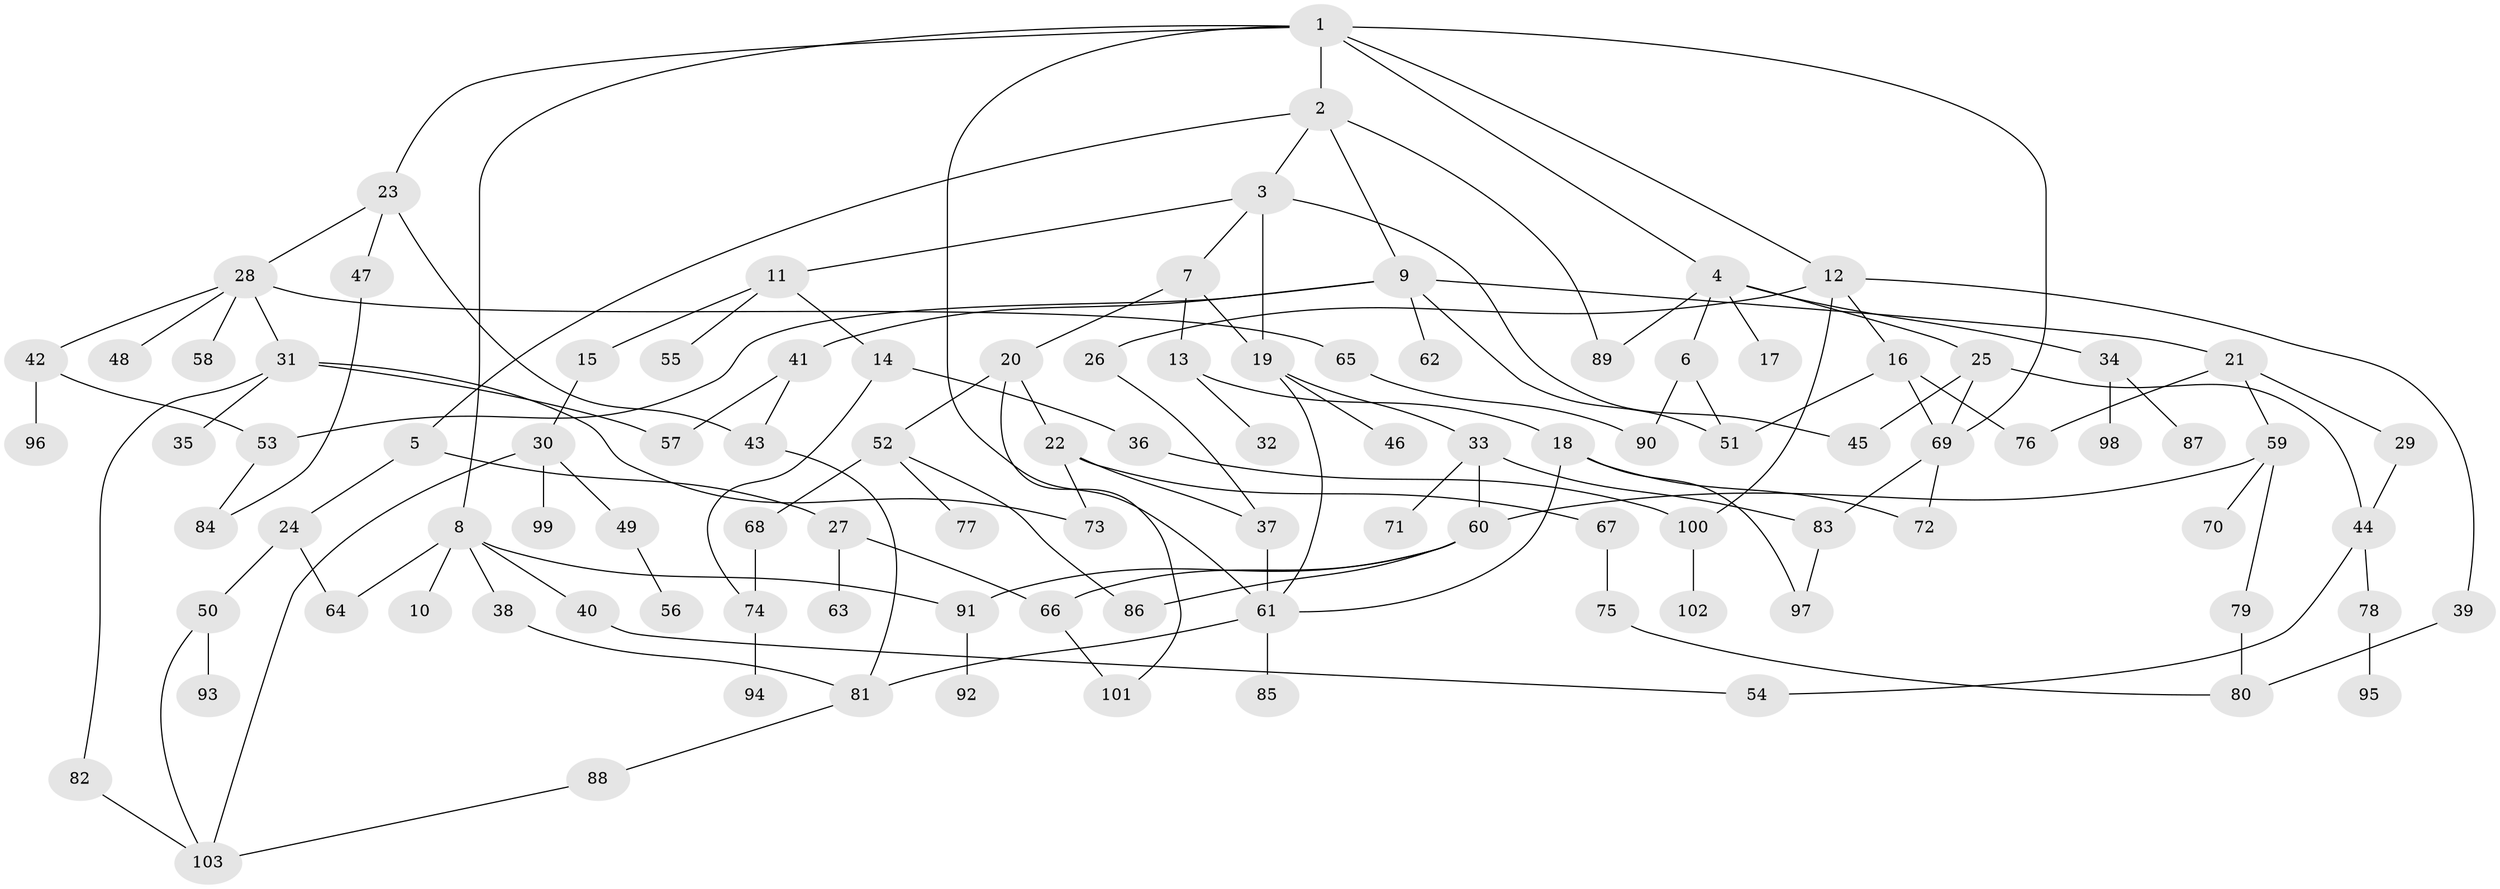// coarse degree distribution, {7: 0.029411764705882353, 6: 0.04411764705882353, 5: 0.14705882352941177, 8: 0.029411764705882353, 4: 0.1323529411764706, 1: 0.2647058823529412, 2: 0.20588235294117646, 3: 0.14705882352941177}
// Generated by graph-tools (version 1.1) at 2025/41/03/06/25 10:41:26]
// undirected, 103 vertices, 140 edges
graph export_dot {
graph [start="1"]
  node [color=gray90,style=filled];
  1;
  2;
  3;
  4;
  5;
  6;
  7;
  8;
  9;
  10;
  11;
  12;
  13;
  14;
  15;
  16;
  17;
  18;
  19;
  20;
  21;
  22;
  23;
  24;
  25;
  26;
  27;
  28;
  29;
  30;
  31;
  32;
  33;
  34;
  35;
  36;
  37;
  38;
  39;
  40;
  41;
  42;
  43;
  44;
  45;
  46;
  47;
  48;
  49;
  50;
  51;
  52;
  53;
  54;
  55;
  56;
  57;
  58;
  59;
  60;
  61;
  62;
  63;
  64;
  65;
  66;
  67;
  68;
  69;
  70;
  71;
  72;
  73;
  74;
  75;
  76;
  77;
  78;
  79;
  80;
  81;
  82;
  83;
  84;
  85;
  86;
  87;
  88;
  89;
  90;
  91;
  92;
  93;
  94;
  95;
  96;
  97;
  98;
  99;
  100;
  101;
  102;
  103;
  1 -- 2;
  1 -- 4;
  1 -- 8;
  1 -- 12;
  1 -- 23;
  1 -- 61;
  1 -- 69;
  2 -- 3;
  2 -- 5;
  2 -- 9;
  2 -- 89;
  3 -- 7;
  3 -- 11;
  3 -- 19;
  3 -- 45;
  4 -- 6;
  4 -- 17;
  4 -- 25;
  4 -- 34;
  4 -- 89;
  5 -- 24;
  5 -- 27;
  6 -- 51;
  6 -- 90;
  7 -- 13;
  7 -- 20;
  7 -- 19;
  8 -- 10;
  8 -- 38;
  8 -- 40;
  8 -- 91;
  8 -- 64;
  9 -- 21;
  9 -- 41;
  9 -- 62;
  9 -- 51;
  9 -- 53;
  11 -- 14;
  11 -- 15;
  11 -- 55;
  12 -- 16;
  12 -- 26;
  12 -- 39;
  12 -- 100;
  13 -- 18;
  13 -- 32;
  14 -- 36;
  14 -- 74;
  15 -- 30;
  16 -- 76;
  16 -- 51;
  16 -- 69;
  18 -- 97;
  18 -- 61;
  18 -- 72;
  19 -- 33;
  19 -- 46;
  19 -- 61;
  20 -- 22;
  20 -- 52;
  20 -- 101;
  21 -- 29;
  21 -- 59;
  21 -- 76;
  22 -- 67;
  22 -- 73;
  22 -- 37;
  23 -- 28;
  23 -- 47;
  23 -- 43;
  24 -- 50;
  24 -- 64;
  25 -- 44;
  25 -- 45;
  25 -- 69;
  26 -- 37;
  27 -- 63;
  27 -- 66;
  28 -- 31;
  28 -- 42;
  28 -- 48;
  28 -- 58;
  28 -- 65;
  29 -- 44;
  30 -- 49;
  30 -- 99;
  30 -- 103;
  31 -- 35;
  31 -- 73;
  31 -- 82;
  31 -- 57;
  33 -- 71;
  33 -- 83;
  33 -- 60;
  34 -- 87;
  34 -- 98;
  36 -- 100;
  37 -- 61;
  38 -- 81;
  39 -- 80;
  40 -- 54;
  41 -- 43;
  41 -- 57;
  42 -- 53;
  42 -- 96;
  43 -- 81;
  44 -- 78;
  44 -- 54;
  47 -- 84;
  49 -- 56;
  50 -- 93;
  50 -- 103;
  52 -- 68;
  52 -- 77;
  52 -- 86;
  53 -- 84;
  59 -- 60;
  59 -- 70;
  59 -- 79;
  60 -- 66;
  60 -- 91;
  60 -- 86;
  61 -- 85;
  61 -- 81;
  65 -- 90;
  66 -- 101;
  67 -- 75;
  68 -- 74;
  69 -- 72;
  69 -- 83;
  74 -- 94;
  75 -- 80;
  78 -- 95;
  79 -- 80;
  81 -- 88;
  82 -- 103;
  83 -- 97;
  88 -- 103;
  91 -- 92;
  100 -- 102;
}
